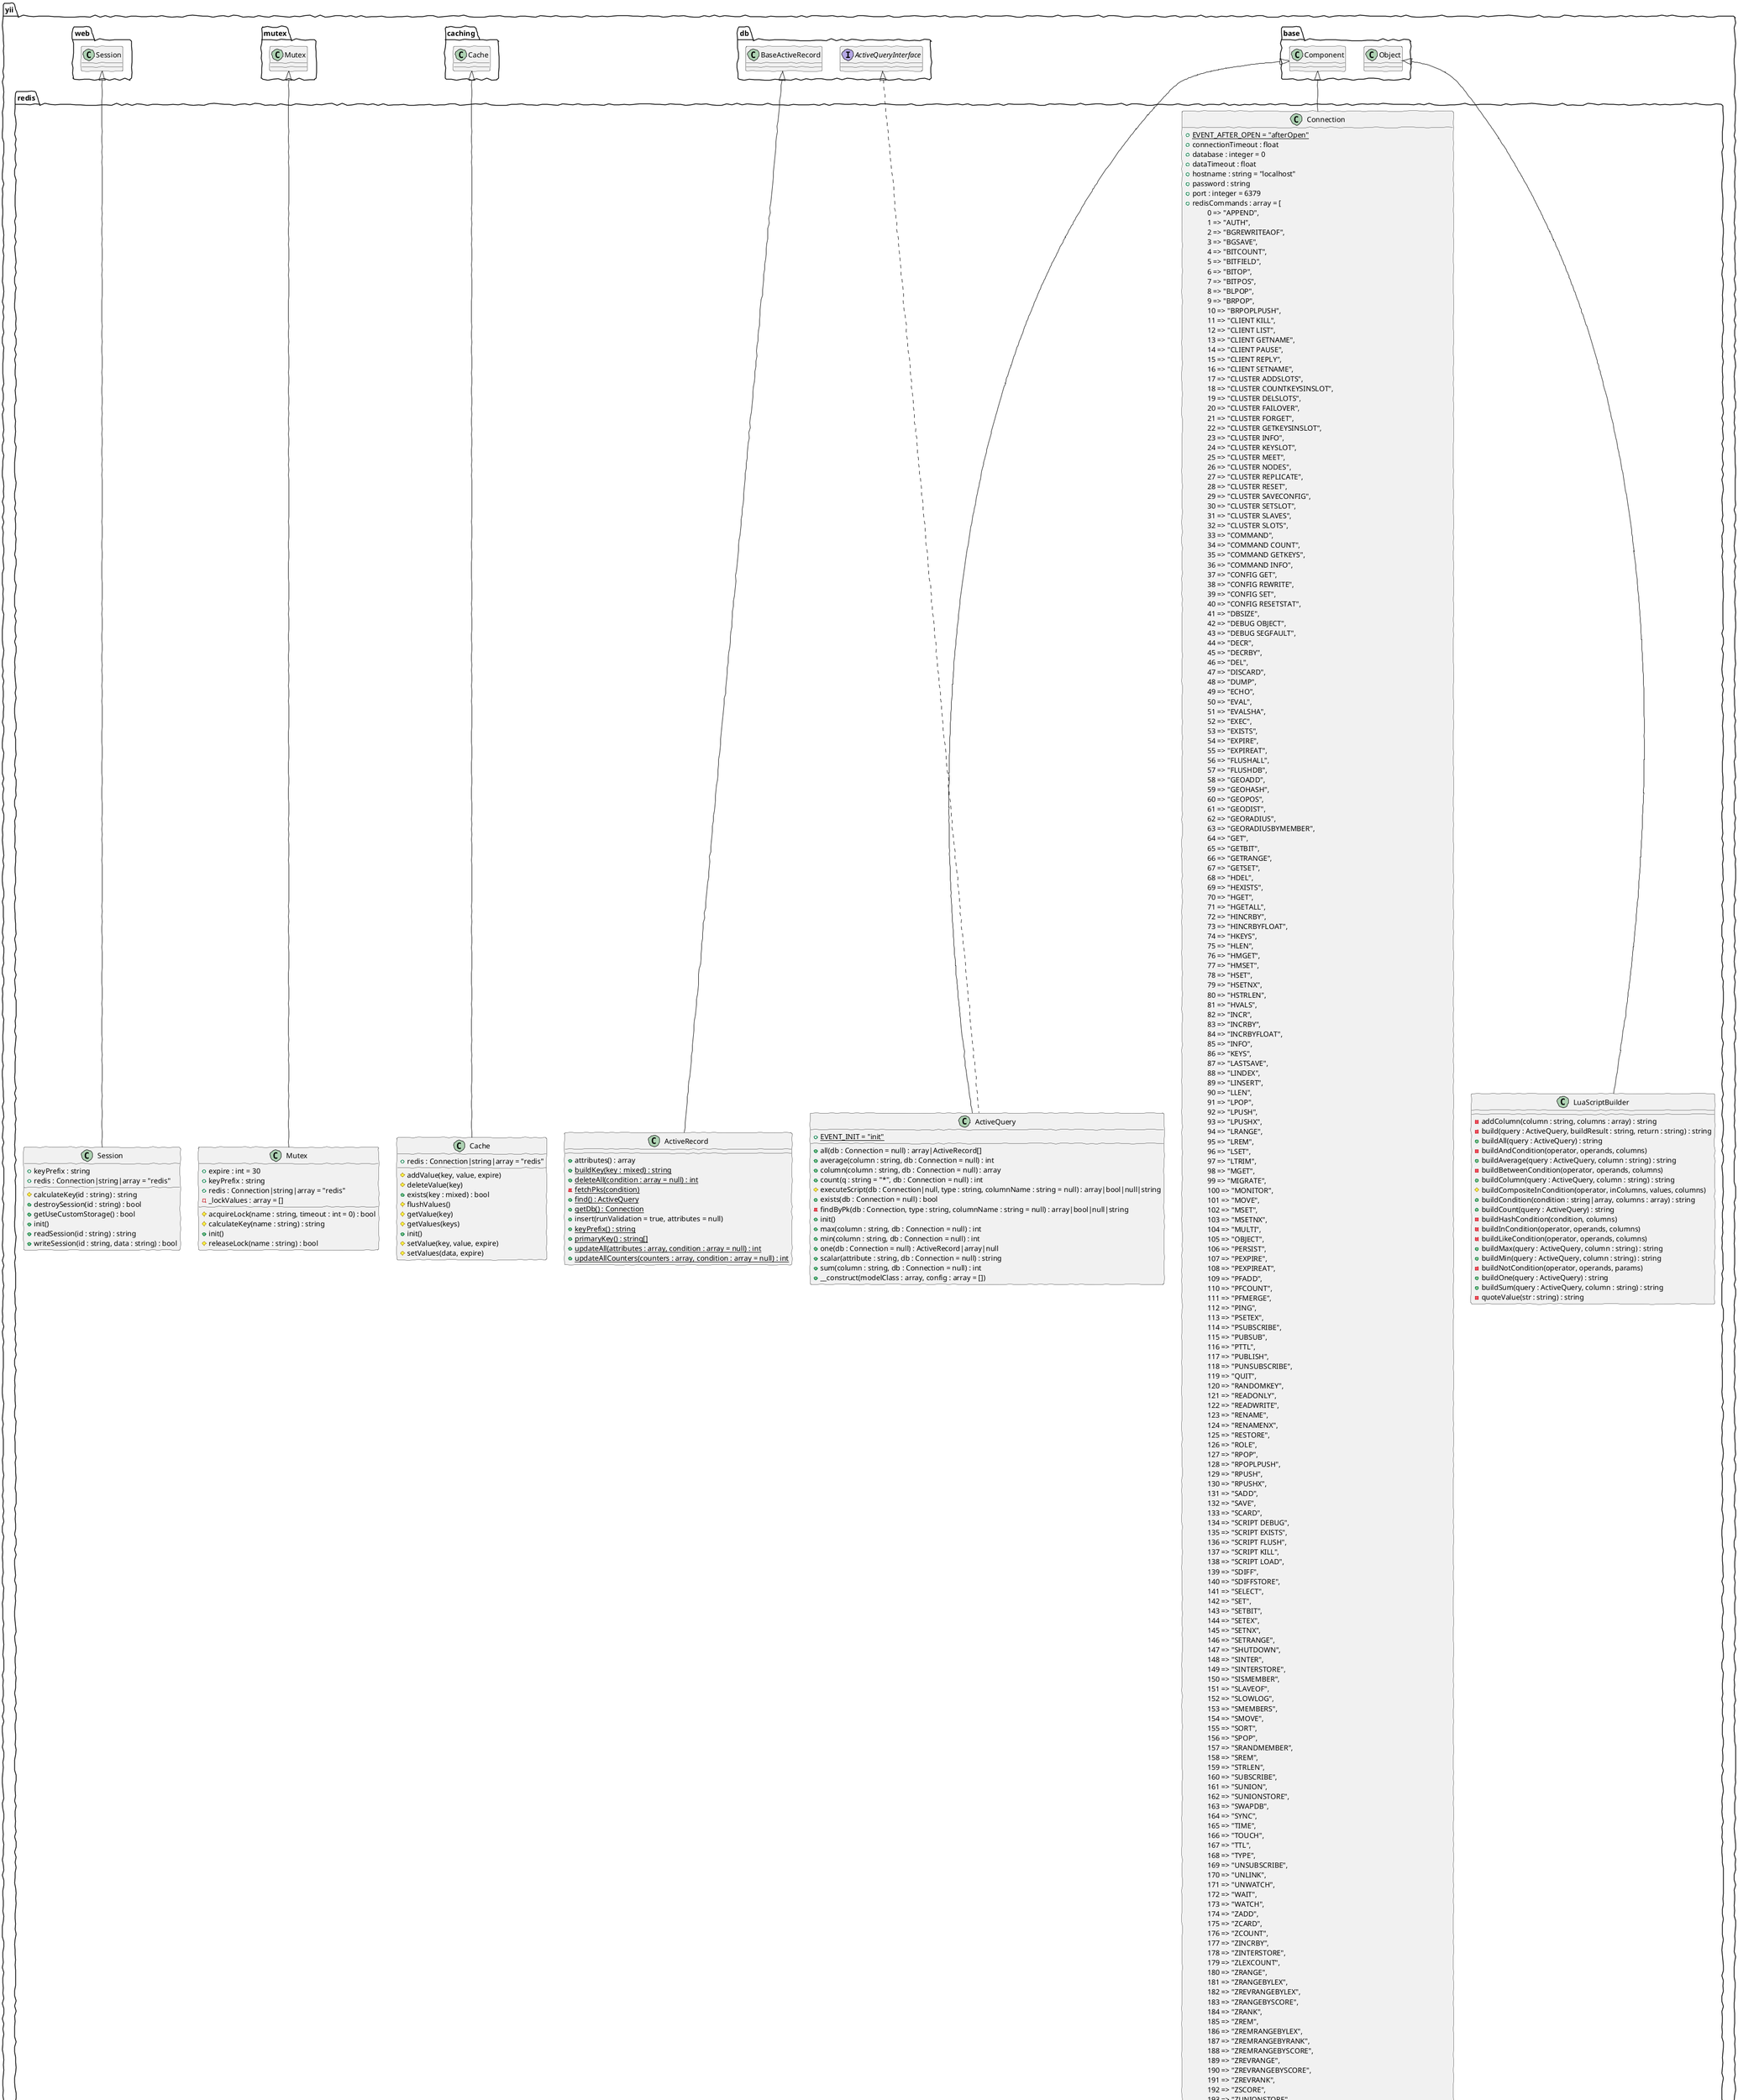 @startuml
skinparam handwritten true
class yii.redis.ActiveQuery {
    +{static}EVENT_INIT = "init"
    +all(db : Connection = null) : array|ActiveRecord[]
    +average(column : string, db : Connection = null) : int
    +column(column : string, db : Connection = null) : array
    +count(q : string = "*", db : Connection = null) : int
    #executeScript(db : Connection|null, type : string, columnName : string = null) : array|bool|null|string
    +exists(db : Connection = null) : bool
    -findByPk(db : Connection, type : string, columnName : string = null) : array|bool|null|string
    +init()
    +max(column : string, db : Connection = null) : int
    +min(column : string, db : Connection = null) : int
    +one(db : Connection = null) : ActiveRecord|array|null
    +scalar(attribute : string, db : Connection = null) : string
    +sum(column : string, db : Connection = null) : int
    +__construct(modelClass : array, config : array = [])
}
class yii.redis.ActiveQuery extends yii.base.Component
class yii.redis.ActiveQuery implements yii.db.ActiveQueryInterface
class yii.redis.ActiveRecord {
    +attributes() : array
    +{static}buildKey(key : mixed) : string
    +{static}deleteAll(condition : array = null) : int
    -{static}fetchPks(condition)
    +{static}find() : ActiveQuery
    +{static}getDb() : Connection
    +insert(runValidation = true, attributes = null)
    +{static}keyPrefix() : string
    +{static}primaryKey() : string[]
    +{static}updateAll(attributes : array, condition : array = null) : int
    +{static}updateAllCounters(counters : array, condition : array = null) : int
}
class yii.redis.ActiveRecord extends yii.db.BaseActiveRecord
class yii.redis.Cache {
    +redis : Connection|string|array = "redis"
    #addValue(key, value, expire)
    #deleteValue(key)
    +exists(key : mixed) : bool
    #flushValues()
    #getValue(key)
    #getValues(keys)
    +init()
    #setValue(key, value, expire)
    #setValues(data, expire)
}
class yii.redis.Cache extends yii.caching.Cache
class yii.redis.Connection {
    +{static}EVENT_AFTER_OPEN = "afterOpen"
    +connectionTimeout : float
    +database : integer = 0
    +dataTimeout : float
    +hostname : string = "localhost"
    +password : string
    +port : integer = 6379
    +redisCommands : array = [
        \t0 => "APPEND",
        \t1 => "AUTH",
        \t2 => "BGREWRITEAOF",
        \t3 => "BGSAVE",
        \t4 => "BITCOUNT",
        \t5 => "BITFIELD",
        \t6 => "BITOP",
        \t7 => "BITPOS",
        \t8 => "BLPOP",
        \t9 => "BRPOP",
        \t10 => "BRPOPLPUSH",
        \t11 => "CLIENT KILL",
        \t12 => "CLIENT LIST",
        \t13 => "CLIENT GETNAME",
        \t14 => "CLIENT PAUSE",
        \t15 => "CLIENT REPLY",
        \t16 => "CLIENT SETNAME",
        \t17 => "CLUSTER ADDSLOTS",
        \t18 => "CLUSTER COUNTKEYSINSLOT",
        \t19 => "CLUSTER DELSLOTS",
        \t20 => "CLUSTER FAILOVER",
        \t21 => "CLUSTER FORGET",
        \t22 => "CLUSTER GETKEYSINSLOT",
        \t23 => "CLUSTER INFO",
        \t24 => "CLUSTER KEYSLOT",
        \t25 => "CLUSTER MEET",
        \t26 => "CLUSTER NODES",
        \t27 => "CLUSTER REPLICATE",
        \t28 => "CLUSTER RESET",
        \t29 => "CLUSTER SAVECONFIG",
        \t30 => "CLUSTER SETSLOT",
        \t31 => "CLUSTER SLAVES",
        \t32 => "CLUSTER SLOTS",
        \t33 => "COMMAND",
        \t34 => "COMMAND COUNT",
        \t35 => "COMMAND GETKEYS",
        \t36 => "COMMAND INFO",
        \t37 => "CONFIG GET",
        \t38 => "CONFIG REWRITE",
        \t39 => "CONFIG SET",
        \t40 => "CONFIG RESETSTAT",
        \t41 => "DBSIZE",
        \t42 => "DEBUG OBJECT",
        \t43 => "DEBUG SEGFAULT",
        \t44 => "DECR",
        \t45 => "DECRBY",
        \t46 => "DEL",
        \t47 => "DISCARD",
        \t48 => "DUMP",
        \t49 => "ECHO",
        \t50 => "EVAL",
        \t51 => "EVALSHA",
        \t52 => "EXEC",
        \t53 => "EXISTS",
        \t54 => "EXPIRE",
        \t55 => "EXPIREAT",
        \t56 => "FLUSHALL",
        \t57 => "FLUSHDB",
        \t58 => "GEOADD",
        \t59 => "GEOHASH",
        \t60 => "GEOPOS",
        \t61 => "GEODIST",
        \t62 => "GEORADIUS",
        \t63 => "GEORADIUSBYMEMBER",
        \t64 => "GET",
        \t65 => "GETBIT",
        \t66 => "GETRANGE",
        \t67 => "GETSET",
        \t68 => "HDEL",
        \t69 => "HEXISTS",
        \t70 => "HGET",
        \t71 => "HGETALL",
        \t72 => "HINCRBY",
        \t73 => "HINCRBYFLOAT",
        \t74 => "HKEYS",
        \t75 => "HLEN",
        \t76 => "HMGET",
        \t77 => "HMSET",
        \t78 => "HSET",
        \t79 => "HSETNX",
        \t80 => "HSTRLEN",
        \t81 => "HVALS",
        \t82 => "INCR",
        \t83 => "INCRBY",
        \t84 => "INCRBYFLOAT",
        \t85 => "INFO",
        \t86 => "KEYS",
        \t87 => "LASTSAVE",
        \t88 => "LINDEX",
        \t89 => "LINSERT",
        \t90 => "LLEN",
        \t91 => "LPOP",
        \t92 => "LPUSH",
        \t93 => "LPUSHX",
        \t94 => "LRANGE",
        \t95 => "LREM",
        \t96 => "LSET",
        \t97 => "LTRIM",
        \t98 => "MGET",
        \t99 => "MIGRATE",
        \t100 => "MONITOR",
        \t101 => "MOVE",
        \t102 => "MSET",
        \t103 => "MSETNX",
        \t104 => "MULTI",
        \t105 => "OBJECT",
        \t106 => "PERSIST",
        \t107 => "PEXPIRE",
        \t108 => "PEXPIREAT",
        \t109 => "PFADD",
        \t110 => "PFCOUNT",
        \t111 => "PFMERGE",
        \t112 => "PING",
        \t113 => "PSETEX",
        \t114 => "PSUBSCRIBE",
        \t115 => "PUBSUB",
        \t116 => "PTTL",
        \t117 => "PUBLISH",
        \t118 => "PUNSUBSCRIBE",
        \t119 => "QUIT",
        \t120 => "RANDOMKEY",
        \t121 => "READONLY",
        \t122 => "READWRITE",
        \t123 => "RENAME",
        \t124 => "RENAMENX",
        \t125 => "RESTORE",
        \t126 => "ROLE",
        \t127 => "RPOP",
        \t128 => "RPOPLPUSH",
        \t129 => "RPUSH",
        \t130 => "RPUSHX",
        \t131 => "SADD",
        \t132 => "SAVE",
        \t133 => "SCARD",
        \t134 => "SCRIPT DEBUG",
        \t135 => "SCRIPT EXISTS",
        \t136 => "SCRIPT FLUSH",
        \t137 => "SCRIPT KILL",
        \t138 => "SCRIPT LOAD",
        \t139 => "SDIFF",
        \t140 => "SDIFFSTORE",
        \t141 => "SELECT",
        \t142 => "SET",
        \t143 => "SETBIT",
        \t144 => "SETEX",
        \t145 => "SETNX",
        \t146 => "SETRANGE",
        \t147 => "SHUTDOWN",
        \t148 => "SINTER",
        \t149 => "SINTERSTORE",
        \t150 => "SISMEMBER",
        \t151 => "SLAVEOF",
        \t152 => "SLOWLOG",
        \t153 => "SMEMBERS",
        \t154 => "SMOVE",
        \t155 => "SORT",
        \t156 => "SPOP",
        \t157 => "SRANDMEMBER",
        \t158 => "SREM",
        \t159 => "STRLEN",
        \t160 => "SUBSCRIBE",
        \t161 => "SUNION",
        \t162 => "SUNIONSTORE",
        \t163 => "SWAPDB",
        \t164 => "SYNC",
        \t165 => "TIME",
        \t166 => "TOUCH",
        \t167 => "TTL",
        \t168 => "TYPE",
        \t169 => "UNSUBSCRIBE",
        \t170 => "UNLINK",
        \t171 => "UNWATCH",
        \t172 => "WAIT",
        \t173 => "WATCH",
        \t174 => "ZADD",
        \t175 => "ZCARD",
        \t176 => "ZCOUNT",
        \t177 => "ZINCRBY",
        \t178 => "ZINTERSTORE",
        \t179 => "ZLEXCOUNT",
        \t180 => "ZRANGE",
        \t181 => "ZRANGEBYLEX",
        \t182 => "ZREVRANGEBYLEX",
        \t183 => "ZRANGEBYSCORE",
        \t184 => "ZRANK",
        \t185 => "ZREM",
        \t186 => "ZREMRANGEBYLEX",
        \t187 => "ZREMRANGEBYRANK",
        \t188 => "ZREMRANGEBYSCORE",
        \t189 => "ZREVRANGE",
        \t190 => "ZREVRANGEBYSCORE",
        \t191 => "ZREVRANK",
        \t192 => "ZSCORE",
        \t193 => "ZUNIONSTORE",
        \t194 => "SCAN",
        \t195 => "SSCAN",
        \t196 => "HSCAN",
        \t197 => "ZSCAN"
    ]
    +socketClientFlags : integer = 4
    +unixSocket : string
    -_socket : resource = false
    +close()
    +executeCommand(name : string, params : array = []) : array|bool|null|string
    +getDriverName() : string
    +getIsActive() : bool
    +getLuaScriptBuilder() : LuaScriptBuilder
    #initConnection()
    +open()
    -parseResponse(command : string) : mixed
    +__call(name : string, params : array) : mixed
    +__sleep() : array
}
class yii.redis.Connection extends yii.base.Component
class yii.redis.LuaScriptBuilder {
    -addColumn(column : string, columns : array) : string
    -build(query : ActiveQuery, buildResult : string, return : string) : string
    +buildAll(query : ActiveQuery) : string
    -buildAndCondition(operator, operands, columns)
    +buildAverage(query : ActiveQuery, column : string) : string
    -buildBetweenCondition(operator, operands, columns)
    +buildColumn(query : ActiveQuery, column : string) : string
    #buildCompositeInCondition(operator, inColumns, values, columns)
    +buildCondition(condition : string|array, columns : array) : string
    +buildCount(query : ActiveQuery) : string
    -buildHashCondition(condition, columns)
    -buildInCondition(operator, operands, columns)
    -buildLikeCondition(operator, operands, columns)
    +buildMax(query : ActiveQuery, column : string) : string
    +buildMin(query : ActiveQuery, column : string) : string
    -buildNotCondition(operator, operands, params)
    +buildOne(query : ActiveQuery) : string
    +buildSum(query : ActiveQuery, column : string) : string
    -quoteValue(str : string) : string
}
class yii.redis.LuaScriptBuilder extends yii.base.Object
class yii.redis.Mutex {
    +expire : int = 30
    +keyPrefix : string
    +redis : Connection|string|array = "redis"
    -_lockValues : array = []
    #acquireLock(name : string, timeout : int = 0) : bool
    #calculateKey(name : string) : string
    +init()
    #releaseLock(name : string) : bool
}
class yii.redis.Mutex extends yii.mutex.Mutex
class yii.redis.Session {
    +keyPrefix : string
    +redis : Connection|string|array = "redis"
    #calculateKey(id : string) : string
    +destroySession(id : string) : bool
    +getUseCustomStorage() : bool
    +init()
    +readSession(id : string) : string
    +writeSession(id : string, data : string) : bool
}
class yii.redis.Session extends yii.web.Session
@enduml
